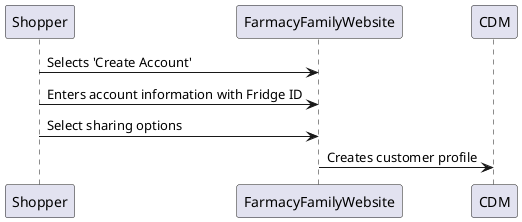@startuml
Shopper -> FarmacyFamilyWebsite: Selects 'Create Account'
Shopper -> FarmacyFamilyWebsite: Enters account information with Fridge ID
Shopper -> FarmacyFamilyWebsite: Select sharing options
FarmacyFamilyWebsite -> CDM: Creates customer profile
@enduml